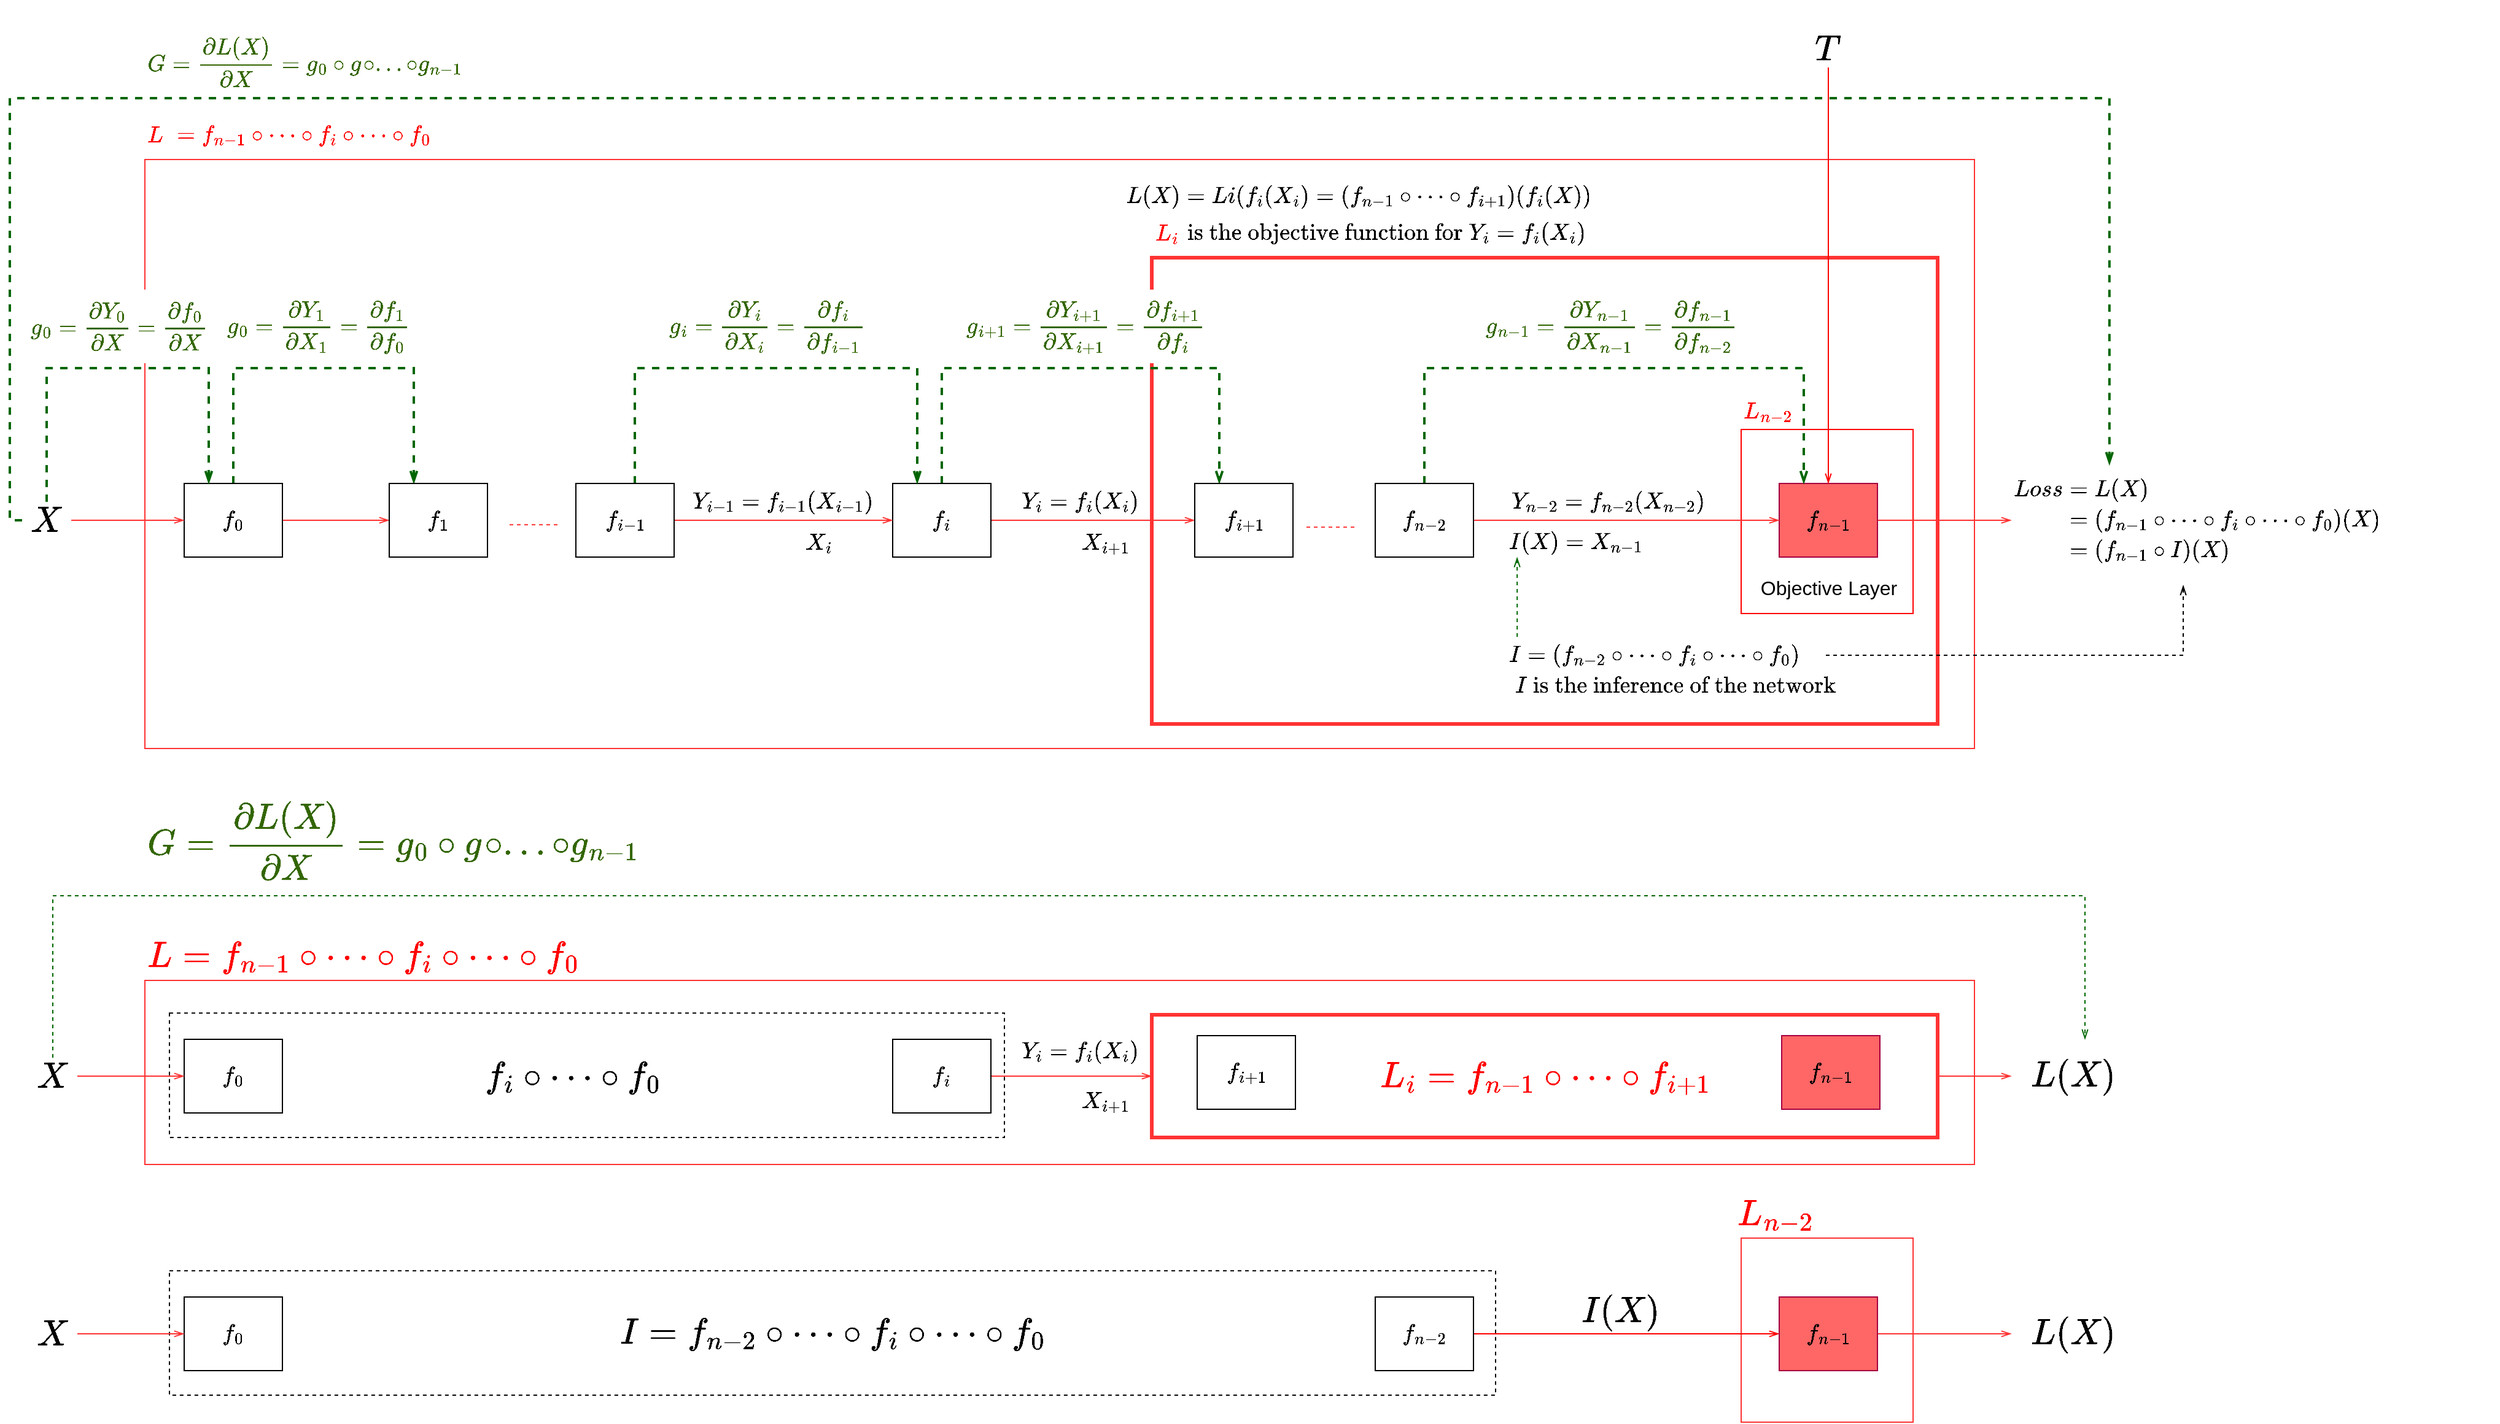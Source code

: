 <mxfile version="12.6.5" type="device"><diagram id="mOl6ry7xw_SO6240aZmH" name="Page-1"><mxGraphModel dx="2370" dy="1360" grid="1" gridSize="10" guides="1" tooltips="1" connect="1" arrows="1" fold="1" page="1" pageScale="1" pageWidth="3300" pageHeight="2339" math="1" shadow="0"><root><mxCell id="0"/><mxCell id="1" parent="0"/><mxCell id="CnzOLVvwgobtMCPcPf76-114" value="" style="rounded=0;whiteSpace=wrap;html=1;fontSize=16;fillColor=none;strokeColor=#FF3333;" vertex="1" parent="1"><mxGeometry x="940" y="1319" width="1490" height="150" as="geometry"/></mxCell><mxCell id="CnzOLVvwgobtMCPcPf76-105" value="" style="rounded=0;whiteSpace=wrap;html=1;fontSize=16;fillColor=none;strokeColor=#000000;dashed=1;" vertex="1" parent="1"><mxGeometry x="960" y="1345.57" width="680" height="101.43" as="geometry"/></mxCell><mxCell id="CnzOLVvwgobtMCPcPf76-61" value="" style="rounded=0;whiteSpace=wrap;html=1;fontSize=16;fillColor=none;strokeColor=#FF3333;" vertex="1" parent="1"><mxGeometry x="940" y="650" width="1490" height="480" as="geometry"/></mxCell><mxCell id="CnzOLVvwgobtMCPcPf76-11" value="" style="rounded=0;whiteSpace=wrap;html=1;fontSize=16;fillColor=none;strokeColor=#FF3333;fontColor=#ffffff;strokeWidth=3;" vertex="1" parent="1"><mxGeometry x="1760" y="730" width="640" height="380" as="geometry"/></mxCell><mxCell id="CnzOLVvwgobtMCPcPf76-9" value="" style="rounded=0;whiteSpace=wrap;html=1;fontSize=16;fillColor=none;strokeColor=#FF0000;" vertex="1" parent="1"><mxGeometry x="2240" y="870" width="140" height="150" as="geometry"/></mxCell><mxCell id="CnzOLVvwgobtMCPcPf76-67" style="edgeStyle=orthogonalEdgeStyle;rounded=0;orthogonalLoop=1;jettySize=auto;html=1;entryX=0.25;entryY=0;entryDx=0;entryDy=0;endArrow=openThin;endFill=0;fontSize=16;fontColor=#FF0000;dashed=1;strokeColor=#006600;strokeWidth=2;" edge="1" parent="1" source="CnzOLVvwgobtMCPcPf76-1" target="CnzOLVvwgobtMCPcPf76-3"><mxGeometry relative="1" as="geometry"><Array as="points"><mxPoint x="1012" y="820"/><mxPoint x="1159" y="820"/></Array></mxGeometry></mxCell><mxCell id="CnzOLVvwgobtMCPcPf76-69" style="edgeStyle=orthogonalEdgeStyle;rounded=0;orthogonalLoop=1;jettySize=auto;html=1;entryX=0;entryY=0.5;entryDx=0;entryDy=0;endArrow=openThin;endFill=0;fontSize=16;fontColor=#FF0000;strokeColor=#FF3333;" edge="1" parent="1" source="CnzOLVvwgobtMCPcPf76-1" target="CnzOLVvwgobtMCPcPf76-3"><mxGeometry relative="1" as="geometry"/></mxCell><mxCell id="CnzOLVvwgobtMCPcPf76-1" value="$$f_0$$" style="rounded=0;whiteSpace=wrap;html=1;fontSize=16;" vertex="1" parent="1"><mxGeometry x="972" y="914" width="80" height="60" as="geometry"/></mxCell><mxCell id="CnzOLVvwgobtMCPcPf76-3" value="$$f_1$$" style="rounded=0;whiteSpace=wrap;html=1;fontSize=16;" vertex="1" parent="1"><mxGeometry x="1139" y="914" width="80" height="60" as="geometry"/></mxCell><mxCell id="CnzOLVvwgobtMCPcPf76-17" value="" style="edgeStyle=orthogonalEdgeStyle;rounded=0;orthogonalLoop=1;jettySize=auto;html=1;fontSize=16;endArrow=openThin;endFill=0;strokeColor=#FF3333;" edge="1" parent="1" source="CnzOLVvwgobtMCPcPf76-4" target="CnzOLVvwgobtMCPcPf76-6"><mxGeometry relative="1" as="geometry"/></mxCell><mxCell id="CnzOLVvwgobtMCPcPf76-72" style="edgeStyle=orthogonalEdgeStyle;rounded=0;orthogonalLoop=1;jettySize=auto;html=1;entryX=0.25;entryY=0;entryDx=0;entryDy=0;endArrow=openThin;endFill=0;fontSize=16;fontColor=#FF0000;dashed=1;strokeColor=#006600;strokeWidth=2;" edge="1" parent="1" source="CnzOLVvwgobtMCPcPf76-4" target="CnzOLVvwgobtMCPcPf76-6"><mxGeometry relative="1" as="geometry"><Array as="points"><mxPoint x="1589" y="820"/><mxPoint x="1815" y="820"/></Array></mxGeometry></mxCell><mxCell id="CnzOLVvwgobtMCPcPf76-4" value="$$f_i$$" style="rounded=0;whiteSpace=wrap;html=1;fontSize=16;" vertex="1" parent="1"><mxGeometry x="1549" y="914.0" width="80" height="60" as="geometry"/></mxCell><mxCell id="CnzOLVvwgobtMCPcPf76-50" style="edgeStyle=orthogonalEdgeStyle;rounded=0;orthogonalLoop=1;jettySize=auto;html=1;endArrow=openThin;endFill=0;fontSize=16;fontColor=#000000;strokeColor=#FF3333;" edge="1" parent="1" source="CnzOLVvwgobtMCPcPf76-5" target="CnzOLVvwgobtMCPcPf76-35"><mxGeometry relative="1" as="geometry"/></mxCell><mxCell id="CnzOLVvwgobtMCPcPf76-5" value="$$f_{n-1}$$" style="rounded=0;whiteSpace=wrap;html=1;fontSize=16;fillColor=#FF6666;strokeColor=#A50040;fontColor=#000000;" vertex="1" parent="1"><mxGeometry x="2271" y="914.0" width="80" height="60" as="geometry"/></mxCell><mxCell id="CnzOLVvwgobtMCPcPf76-6" value="$$f_{i+1}$$" style="rounded=0;whiteSpace=wrap;html=1;fontSize=16;" vertex="1" parent="1"><mxGeometry x="1795" y="914.0" width="80" height="60" as="geometry"/></mxCell><mxCell id="CnzOLVvwgobtMCPcPf76-27" value="" style="edgeStyle=orthogonalEdgeStyle;rounded=0;orthogonalLoop=1;jettySize=auto;html=1;entryX=0;entryY=0.5;entryDx=0;entryDy=0;fontSize=16;endArrow=openThin;endFill=0;strokeColor=#FF3333;" edge="1" parent="1" source="CnzOLVvwgobtMCPcPf76-7" target="CnzOLVvwgobtMCPcPf76-5"><mxGeometry x="-0.003" y="7" relative="1" as="geometry"><mxPoint as="offset"/></mxGeometry></mxCell><mxCell id="CnzOLVvwgobtMCPcPf76-46" style="edgeStyle=orthogonalEdgeStyle;rounded=0;orthogonalLoop=1;jettySize=auto;html=1;entryX=0.25;entryY=0;entryDx=0;entryDy=0;endArrow=openThin;endFill=0;fontSize=16;fontColor=#000000;dashed=1;strokeColor=#006600;strokeWidth=2;" edge="1" parent="1" source="CnzOLVvwgobtMCPcPf76-7" target="CnzOLVvwgobtMCPcPf76-5"><mxGeometry relative="1" as="geometry"><Array as="points"><mxPoint x="1982" y="820"/><mxPoint x="2291" y="820"/></Array></mxGeometry></mxCell><mxCell id="CnzOLVvwgobtMCPcPf76-7" value="$$f_{n-2}$$" style="rounded=0;whiteSpace=wrap;html=1;fontSize=16;" vertex="1" parent="1"><mxGeometry x="1942" y="914.0" width="80" height="60" as="geometry"/></mxCell><mxCell id="CnzOLVvwgobtMCPcPf76-8" value="" style="endArrow=none;dashed=1;html=1;fontSize=16;strokeColor=#FF3333;" edge="1" parent="1"><mxGeometry width="50" height="50" relative="1" as="geometry"><mxPoint x="1886" y="949.66" as="sourcePoint"/><mxPoint x="1926" y="949.66" as="targetPoint"/></mxGeometry></mxCell><mxCell id="CnzOLVvwgobtMCPcPf76-62" style="edgeStyle=orthogonalEdgeStyle;rounded=0;orthogonalLoop=1;jettySize=auto;html=1;entryX=0.25;entryY=0;entryDx=0;entryDy=0;endArrow=openThin;endFill=0;fontSize=16;fontColor=#FF0000;dashed=1;strokeColor=#006600;strokeWidth=2;" edge="1" parent="1" source="CnzOLVvwgobtMCPcPf76-12" target="CnzOLVvwgobtMCPcPf76-1"><mxGeometry relative="1" as="geometry"><Array as="points"><mxPoint x="860" y="820"/><mxPoint x="992" y="820"/></Array></mxGeometry></mxCell><mxCell id="CnzOLVvwgobtMCPcPf76-74" style="edgeStyle=orthogonalEdgeStyle;rounded=0;orthogonalLoop=1;jettySize=auto;html=1;endArrow=openThin;endFill=0;fontSize=16;fontColor=#FF0000;strokeColor=#FF3333;" edge="1" parent="1" source="CnzOLVvwgobtMCPcPf76-12" target="CnzOLVvwgobtMCPcPf76-1"><mxGeometry relative="1" as="geometry"/></mxCell><mxCell id="CnzOLVvwgobtMCPcPf76-76" style="edgeStyle=orthogonalEdgeStyle;rounded=0;orthogonalLoop=1;jettySize=auto;html=1;entryX=0.222;entryY=-0.004;entryDx=0;entryDy=0;entryPerimeter=0;endArrow=openThin;endFill=0;fontSize=16;fontColor=#FF0000;dashed=1;strokeColor=#006600;strokeWidth=2;" edge="1" parent="1" source="CnzOLVvwgobtMCPcPf76-12" target="CnzOLVvwgobtMCPcPf76-35"><mxGeometry relative="1" as="geometry"><Array as="points"><mxPoint x="830" y="944"/><mxPoint x="830" y="600"/><mxPoint x="2540" y="600"/></Array></mxGeometry></mxCell><mxCell id="CnzOLVvwgobtMCPcPf76-12" value="$$X$$" style="text;html=1;strokeColor=none;fillColor=none;align=center;verticalAlign=middle;whiteSpace=wrap;rounded=0;fontSize=25;" vertex="1" parent="1"><mxGeometry x="840" y="929" width="40" height="30" as="geometry"/></mxCell><mxCell id="CnzOLVvwgobtMCPcPf76-14" value="$$L_{i}$$" style="text;html=1;align=left;verticalAlign=middle;resizable=0;points=[];autosize=1;fontSize=16;fontColor=#FF0000;fontStyle=1" vertex="1" parent="1"><mxGeometry x="1761" y="700" width="90" height="20" as="geometry"/></mxCell><mxCell id="CnzOLVvwgobtMCPcPf76-15" value="$$= f_{n-1} \circ \dots \circ f_{i} \circ \dots \circ f_{0}$$" style="text;html=1;align=left;verticalAlign=middle;resizable=0;points=[];autosize=1;fontSize=16;fontColor=#FF0000;" vertex="1" parent="1"><mxGeometry x="964" y="620" width="390" height="20" as="geometry"/></mxCell><mxCell id="CnzOLVvwgobtMCPcPf76-55" style="edgeStyle=orthogonalEdgeStyle;rounded=0;orthogonalLoop=1;jettySize=auto;html=1;entryX=0.25;entryY=0;entryDx=0;entryDy=0;endArrow=openThin;endFill=0;fontSize=16;fontColor=#000000;dashed=1;strokeColor=#006600;strokeWidth=2;" edge="1" parent="1" source="CnzOLVvwgobtMCPcPf76-18" target="CnzOLVvwgobtMCPcPf76-4"><mxGeometry relative="1" as="geometry"><Array as="points"><mxPoint x="1339" y="820"/><mxPoint x="1569" y="820"/></Array></mxGeometry></mxCell><mxCell id="CnzOLVvwgobtMCPcPf76-64" style="edgeStyle=orthogonalEdgeStyle;rounded=0;orthogonalLoop=1;jettySize=auto;html=1;endArrow=openThin;endFill=0;fontSize=16;fontColor=#FF0000;strokeColor=#FF3333;" edge="1" parent="1" source="CnzOLVvwgobtMCPcPf76-18" target="CnzOLVvwgobtMCPcPf76-4"><mxGeometry relative="1" as="geometry"/></mxCell><mxCell id="CnzOLVvwgobtMCPcPf76-18" value="$$f_{i-1}$$" style="rounded=0;whiteSpace=wrap;html=1;fontSize=16;" vertex="1" parent="1"><mxGeometry x="1291" y="914.0" width="80" height="60" as="geometry"/></mxCell><mxCell id="CnzOLVvwgobtMCPcPf76-21" value="$$Y_{i} = f_{i}(X_{i})&amp;nbsp;&lt;br style=&quot;font-size: 16px&quot;&gt;$$" style="text;html=1;align=center;verticalAlign=middle;resizable=0;points=[];autosize=1;fontSize=16;" vertex="1" parent="1"><mxGeometry x="1621" y="909" width="160" height="40" as="geometry"/></mxCell><mxCell id="CnzOLVvwgobtMCPcPf76-26" value="$$&lt;br&gt;G&lt;br&gt;= \frac {\partial L(X)}{\partial X}&lt;br&gt;= g_{0} \circ g_{} \circ ... \circ g_{n-1}&lt;br&gt;$$" style="text;html=1;align=left;verticalAlign=middle;resizable=0;points=[];autosize=1;fontSize=16;fontColor=#336600;" vertex="1" parent="1"><mxGeometry x="940" y="520" width="270" height="100" as="geometry"/></mxCell><mxCell id="CnzOLVvwgobtMCPcPf76-147" style="edgeStyle=orthogonalEdgeStyle;rounded=0;orthogonalLoop=1;jettySize=auto;html=1;entryX=0.5;entryY=0;entryDx=0;entryDy=0;endArrow=openThin;endFill=0;strokeColor=#FF0000;strokeWidth=1;fontSize=25;fontColor=#FF0000;" edge="1" parent="1" source="CnzOLVvwgobtMCPcPf76-29" target="CnzOLVvwgobtMCPcPf76-5"><mxGeometry relative="1" as="geometry"/></mxCell><mxCell id="CnzOLVvwgobtMCPcPf76-29" value="$$T$$" style="text;html=1;strokeColor=none;fillColor=none;align=center;verticalAlign=middle;whiteSpace=wrap;rounded=0;fontSize=25;" vertex="1" parent="1"><mxGeometry x="2291" y="545" width="40" height="30" as="geometry"/></mxCell><mxCell id="CnzOLVvwgobtMCPcPf76-87" style="edgeStyle=orthogonalEdgeStyle;rounded=0;orthogonalLoop=1;jettySize=auto;html=1;entryX=0.389;entryY=1.089;entryDx=0;entryDy=0;entryPerimeter=0;dashed=1;endArrow=openThin;endFill=0;fontSize=16;fontColor=#000000;" edge="1" parent="1" source="CnzOLVvwgobtMCPcPf76-31" target="CnzOLVvwgobtMCPcPf76-35"><mxGeometry relative="1" as="geometry"/></mxCell><mxCell id="CnzOLVvwgobtMCPcPf76-143" style="edgeStyle=orthogonalEdgeStyle;rounded=0;orthogonalLoop=1;jettySize=auto;html=1;entryX=0.057;entryY=1.108;entryDx=0;entryDy=0;entryPerimeter=0;dashed=1;endArrow=openThin;endFill=0;strokeColor=#006600;strokeWidth=1;fontSize=25;fontColor=#336600;" edge="1" parent="1" source="CnzOLVvwgobtMCPcPf76-31" target="CnzOLVvwgobtMCPcPf76-85"><mxGeometry relative="1" as="geometry"><Array as="points"><mxPoint x="2058" y="1006"/></Array></mxGeometry></mxCell><mxCell id="CnzOLVvwgobtMCPcPf76-31" value="$$I = (f_{n-2} \circ \dots \circ f_{i} \circ \dots \circ f_{0})$$" style="text;html=1;align=center;verticalAlign=middle;resizable=0;points=[];autosize=1;fontSize=16;strokeColor=none;dashed=1;" vertex="1" parent="1"><mxGeometry x="2029" y="1039" width="280" height="30" as="geometry"/></mxCell><mxCell id="CnzOLVvwgobtMCPcPf76-35" value="$$&lt;br style=&quot;font-size: 16px;&quot;&gt;\begin{align*}&lt;br style=&quot;font-size: 16px;&quot;&gt;Loss &lt;br style=&quot;font-size: 16px;&quot;&gt;&amp;amp;= L(X) \\&lt;br style=&quot;font-size: 16px;&quot;&gt;&amp;amp;=(f_{n-1} \circ \dots \circ f_{i} \circ \dots \circ f_{0})(X) \\&lt;br style=&quot;font-size: 16px;&quot;&gt;&amp;amp;= (f_{n-1} \circ I)(X)&amp;nbsp;&lt;br style=&quot;font-size: 16px;&quot;&gt;\end{align*}&lt;br style=&quot;font-size: 16px;&quot;&gt;$$" style="text;html=1;align=left;verticalAlign=middle;resizable=0;points=[];autosize=1;fontSize=16;" vertex="1" parent="1"><mxGeometry x="2460" y="899.0" width="360" height="90" as="geometry"/></mxCell><mxCell id="CnzOLVvwgobtMCPcPf76-43" value="&lt;font color=&quot;#ff0000&quot; style=&quot;font-size: 16px;&quot;&gt;$$L_{n-2}$$&lt;/font&gt;" style="text;html=1;align=left;verticalAlign=middle;resizable=0;points=[];autosize=1;fontSize=16;fontStyle=1" vertex="1" parent="1"><mxGeometry x="2240" y="845" width="110" height="20" as="geometry"/></mxCell><mxCell id="CnzOLVvwgobtMCPcPf76-52" value="$$&lt;br style=&quot;font-size: 16px;&quot;&gt;g_{n-1}&lt;br style=&quot;font-size: 16px;&quot;&gt;=\frac {\partial Y_{n-1} }{\partial&amp;nbsp;X_{n-1} }&lt;br style=&quot;font-size: 16px;&quot;&gt;= \frac {\partial f_{n-1} }{\partial&amp;nbsp;f_{n-2} }&lt;br style=&quot;font-size: 16px;&quot;&gt;$$" style="text;html=1;align=left;verticalAlign=middle;resizable=0;points=[];autosize=1;fontSize=16;fontColor=#336600;" vertex="1" parent="1"><mxGeometry x="2030" y="736.0" width="220" height="100" as="geometry"/></mxCell><mxCell id="CnzOLVvwgobtMCPcPf76-56" value="$$&lt;br style=&quot;font-size: 16px;&quot;&gt;g_{i}&lt;br style=&quot;font-size: 16px;&quot;&gt;=\frac {\partial Y_{i} }{\partial&amp;nbsp;X_{i} }&lt;br style=&quot;font-size: 16px;&quot;&gt;= \frac {\partial f_{i} }{\partial&amp;nbsp;f_{i-1} }&lt;br style=&quot;font-size: 16px;&quot;&gt;$$" style="text;html=1;align=left;verticalAlign=middle;resizable=0;points=[];autosize=1;fontSize=16;fontColor=#336600;" vertex="1" parent="1"><mxGeometry x="1365" y="756.0" width="180" height="60" as="geometry"/></mxCell><mxCell id="CnzOLVvwgobtMCPcPf76-57" value="&lt;font style=&quot;font-size: 16px&quot; color=&quot;#000000&quot;&gt;$$L(X) = Li(f_{i}(X_{i}) = (f_{n-1} \circ \dots \circ f_{i+1} )(f_{i}(X))$$&lt;/font&gt;" style="text;html=1;align=left;verticalAlign=middle;resizable=0;points=[];autosize=1;fontSize=16;fontColor=#FF0000;" vertex="1" parent="1"><mxGeometry x="1737" y="670" width="490" height="20" as="geometry"/></mxCell><mxCell id="CnzOLVvwgobtMCPcPf76-59" value="&lt;font color=&quot;#000000&quot; style=&quot;font-size: 16px&quot;&gt;$$\text {is the objective function for } Y_{i} = f_{i}(X_{i})$$&lt;/font&gt;" style="text;html=1;align=left;verticalAlign=middle;resizable=0;points=[];autosize=1;fontSize=16;fontColor=#FF0000;" vertex="1" parent="1"><mxGeometry x="1787" y="700" width="420" height="20" as="geometry"/></mxCell><mxCell id="CnzOLVvwgobtMCPcPf76-63" value="$$&lt;br style=&quot;font-size: 16px&quot;&gt;g_{0}&lt;br style=&quot;font-size: 16px&quot;&gt;=\frac {\partial Y_{0} }{\partial&amp;nbsp;X }&lt;br style=&quot;font-size: 16px&quot;&gt;= \frac {\partial f_{0} }{\partial&amp;nbsp;X }&lt;br style=&quot;font-size: 16px&quot;&gt;$$" style="text;html=1;align=left;verticalAlign=middle;resizable=0;points=[];autosize=1;fontSize=16;fontColor=#336600;fillColor=#ffffff;" vertex="1" parent="1"><mxGeometry x="845" y="756" width="160" height="60" as="geometry"/></mxCell><mxCell id="CnzOLVvwgobtMCPcPf76-65" value="$$Y_{i-1} =f_{i-1}(X_{i-1})$$" style="text;html=1;align=center;verticalAlign=middle;resizable=0;points=[];autosize=1;fontSize=16;" vertex="1" parent="1"><mxGeometry x="1354" y="919" width="210" height="20" as="geometry"/></mxCell><mxCell id="CnzOLVvwgobtMCPcPf76-68" value="$$&lt;br style=&quot;font-size: 16px&quot;&gt;g_{0}&lt;br style=&quot;font-size: 16px&quot;&gt;=\frac {\partial Y_{1} }{\partial&amp;nbsp;X_{1} }&lt;br style=&quot;font-size: 16px&quot;&gt;= \frac {\partial f_{1} }{\partial&amp;nbsp;f_{0} }&lt;br style=&quot;font-size: 16px&quot;&gt;$$" style="text;html=1;align=left;verticalAlign=middle;resizable=0;points=[];autosize=1;fontSize=16;fontColor=#336600;" vertex="1" parent="1"><mxGeometry x="1005" y="756" width="180" height="60" as="geometry"/></mxCell><mxCell id="CnzOLVvwgobtMCPcPf76-70" value="$$X_{i}&amp;nbsp;$$" style="text;html=1;align=center;verticalAlign=middle;resizable=0;points=[];autosize=1;fontSize=16;" vertex="1" parent="1"><mxGeometry x="1444" y="952" width="90" height="20" as="geometry"/></mxCell><mxCell id="CnzOLVvwgobtMCPcPf76-71" value="&lt;span style=&quot;color: rgb(0 , 0 , 0)&quot;&gt;$$X_{i+1}$$&lt;/span&gt;" style="text;html=1;align=center;verticalAlign=middle;resizable=0;points=[];autosize=1;fontSize=16;fontColor=#FF0000;" vertex="1" parent="1"><mxGeometry x="1672" y="952" width="100" height="20" as="geometry"/></mxCell><mxCell id="CnzOLVvwgobtMCPcPf76-73" value="$$&lt;br style=&quot;font-size: 16px&quot;&gt;g_{i+1}&lt;br style=&quot;font-size: 16px&quot;&gt;=\frac {\partial Y_{i+1} }{\partial&amp;nbsp;X_{i+1} }&lt;br style=&quot;font-size: 16px&quot;&gt;= \frac {\partial f_{i+1} }{\partial&amp;nbsp;f_{i} }&lt;br style=&quot;font-size: 16px&quot;&gt;$$" style="text;html=1;align=left;verticalAlign=middle;resizable=0;points=[];autosize=1;fontSize=16;fontColor=#336600;fillColor=#ffffff;" vertex="1" parent="1"><mxGeometry x="1607" y="756.0" width="180" height="60" as="geometry"/></mxCell><mxCell id="CnzOLVvwgobtMCPcPf76-75" value="" style="endArrow=none;dashed=1;html=1;fontSize=16;strokeColor=#FF3333;" edge="1" parent="1"><mxGeometry width="50" height="50" relative="1" as="geometry"><mxPoint x="1237" y="947.66" as="sourcePoint"/><mxPoint x="1277" y="947.66" as="targetPoint"/></mxGeometry></mxCell><mxCell id="CnzOLVvwgobtMCPcPf76-84" value="$$Y_{n-2}&amp;nbsp; = f_{n-2}(X_{n-2})$$" style="text;html=1;align=left;verticalAlign=middle;resizable=0;points=[];autosize=1;fontSize=16;" vertex="1" parent="1"><mxGeometry x="2051" y="919.0" width="180" height="20" as="geometry"/></mxCell><mxCell id="CnzOLVvwgobtMCPcPf76-85" value="$$I(X) = X_{n-1}$$" style="text;html=1;align=left;verticalAlign=middle;resizable=0;points=[];autosize=1;fontSize=16;fontColor=#000000;" vertex="1" parent="1"><mxGeometry x="2049" y="952.0" width="150" height="20" as="geometry"/></mxCell><mxCell id="CnzOLVvwgobtMCPcPf76-88" value="Objective Layer" style="text;html=1;align=center;verticalAlign=middle;resizable=0;points=[];autosize=1;fontSize=16;fontColor=#000000;" vertex="1" parent="1"><mxGeometry x="2246" y="989" width="130" height="20" as="geometry"/></mxCell><mxCell id="CnzOLVvwgobtMCPcPf76-95" value="&lt;font color=&quot;#000000&quot; style=&quot;font-size: 16px&quot;&gt;$$I \text{ is the inference of the network}$$&lt;/font&gt;" style="text;html=1;align=center;verticalAlign=middle;resizable=0;points=[];autosize=1;fontSize=16;fontColor=#FF0000;" vertex="1" parent="1"><mxGeometry x="2026" y="1069" width="320" height="20" as="geometry"/></mxCell><mxCell id="CnzOLVvwgobtMCPcPf76-96" value="&lt;font color=&quot;#ff0000&quot; style=&quot;font-size: 16px&quot;&gt;$$L$$&lt;/font&gt;" style="text;html=1;align=left;verticalAlign=middle;resizable=0;points=[];autosize=1;fontSize=16;fontStyle=1" vertex="1" parent="1"><mxGeometry x="940" y="620" width="20" height="20" as="geometry"/></mxCell><mxCell id="CnzOLVvwgobtMCPcPf76-116" style="edgeStyle=orthogonalEdgeStyle;rounded=0;orthogonalLoop=1;jettySize=auto;html=1;endArrow=openThin;endFill=0;strokeColor=#FF3333;strokeWidth=1;fontSize=25;fontColor=#000000;" edge="1" parent="1" source="CnzOLVvwgobtMCPcPf76-101" target="CnzOLVvwgobtMCPcPf76-115"><mxGeometry relative="1" as="geometry"/></mxCell><mxCell id="CnzOLVvwgobtMCPcPf76-101" value="" style="rounded=0;whiteSpace=wrap;html=1;fontSize=16;fillColor=none;strokeColor=#FF3333;fontColor=#ffffff;strokeWidth=3;" vertex="1" parent="1"><mxGeometry x="1760" y="1347" width="640" height="100" as="geometry"/></mxCell><mxCell id="CnzOLVvwgobtMCPcPf76-108" style="edgeStyle=orthogonalEdgeStyle;rounded=0;orthogonalLoop=1;jettySize=auto;html=1;entryX=0;entryY=0.5;entryDx=0;entryDy=0;endArrow=openThin;endFill=0;strokeColor=#FF3333;strokeWidth=1;fontSize=25;fontColor=#000000;" edge="1" parent="1" source="CnzOLVvwgobtMCPcPf76-102" target="CnzOLVvwgobtMCPcPf76-101"><mxGeometry relative="1" as="geometry"/></mxCell><mxCell id="CnzOLVvwgobtMCPcPf76-102" value="$$f_i$$" style="rounded=0;whiteSpace=wrap;html=1;fontSize=16;" vertex="1" parent="1"><mxGeometry x="1549" y="1367.0" width="80" height="60" as="geometry"/></mxCell><mxCell id="CnzOLVvwgobtMCPcPf76-103" value="$$L_{i} = f_{n-1} \circ \dots \circ f_{i+1}$$" style="text;html=1;align=center;verticalAlign=middle;resizable=0;points=[];autosize=1;fontSize=25;fontColor=#FF0000;fontStyle=0" vertex="1" parent="1"><mxGeometry x="1845" y="1377" width="470" height="40" as="geometry"/></mxCell><mxCell id="CnzOLVvwgobtMCPcPf76-104" value="$$f_0$$" style="rounded=0;whiteSpace=wrap;html=1;fontSize=16;" vertex="1" parent="1"><mxGeometry x="972" y="1367" width="80" height="60" as="geometry"/></mxCell><mxCell id="CnzOLVvwgobtMCPcPf76-106" value="$$f_{i} \circ&amp;nbsp; \dots \circ f_{0}$$" style="text;html=1;align=left;verticalAlign=middle;resizable=0;points=[];autosize=1;fontSize=25;" vertex="1" parent="1"><mxGeometry x="1215" y="1377" width="150" height="40" as="geometry"/></mxCell><mxCell id="CnzOLVvwgobtMCPcPf76-109" value="$$Y_{i} = f_{i}(X_{i})&amp;nbsp;&lt;br style=&quot;font-size: 16px&quot;&gt;$$" style="text;html=1;align=center;verticalAlign=middle;resizable=0;points=[];autosize=1;fontSize=16;" vertex="1" parent="1"><mxGeometry x="1641" y="1367" width="120" height="20" as="geometry"/></mxCell><mxCell id="CnzOLVvwgobtMCPcPf76-110" value="&lt;span style=&quot;color: rgb(0 , 0 , 0)&quot;&gt;$$X_{i+1}$$&lt;/span&gt;" style="text;html=1;align=center;verticalAlign=middle;resizable=0;points=[];autosize=1;fontSize=16;fontColor=#FF0000;" vertex="1" parent="1"><mxGeometry x="1672" y="1407" width="100" height="20" as="geometry"/></mxCell><mxCell id="CnzOLVvwgobtMCPcPf76-111" style="edgeStyle=orthogonalEdgeStyle;rounded=0;orthogonalLoop=1;jettySize=auto;html=1;endArrow=openThin;endFill=0;fontSize=16;fontColor=#FF0000;strokeColor=#FF3333;" edge="1" parent="1" source="CnzOLVvwgobtMCPcPf76-112" target="CnzOLVvwgobtMCPcPf76-104"><mxGeometry relative="1" as="geometry"><mxPoint x="977" y="1397" as="targetPoint"/></mxGeometry></mxCell><mxCell id="CnzOLVvwgobtMCPcPf76-119" style="edgeStyle=orthogonalEdgeStyle;rounded=0;orthogonalLoop=1;jettySize=auto;html=1;entryX=0.6;entryY=-0.25;entryDx=0;entryDy=0;entryPerimeter=0;endArrow=openThin;endFill=0;strokeColor=#006600;strokeWidth=1;fontSize=25;fontColor=#336600;dashed=1;" edge="1" parent="1" source="CnzOLVvwgobtMCPcPf76-112" target="CnzOLVvwgobtMCPcPf76-115"><mxGeometry relative="1" as="geometry"><Array as="points"><mxPoint x="865" y="1250"/><mxPoint x="2520" y="1250"/></Array></mxGeometry></mxCell><mxCell id="CnzOLVvwgobtMCPcPf76-112" value="$$X$$" style="text;html=1;strokeColor=none;fillColor=none;align=center;verticalAlign=middle;whiteSpace=wrap;rounded=0;fontSize=25;" vertex="1" parent="1"><mxGeometry x="845" y="1382" width="40" height="30" as="geometry"/></mxCell><mxCell id="CnzOLVvwgobtMCPcPf76-115" value="$$L(X)$$" style="text;html=1;align=center;verticalAlign=middle;resizable=0;points=[];autosize=1;fontSize=25;fontColor=#000000;" vertex="1" parent="1"><mxGeometry x="2460" y="1377" width="100" height="40" as="geometry"/></mxCell><mxCell id="CnzOLVvwgobtMCPcPf76-117" value="$$L = f_{n-1} \circ \dots \circ f_{i} \circ \dots \circ f_{0}$$" style="text;html=1;align=left;verticalAlign=middle;resizable=0;points=[];autosize=1;fontSize=25;fontColor=#FF0000;fontStyle=0" vertex="1" parent="1"><mxGeometry x="940" y="1279" width="630" height="40" as="geometry"/></mxCell><mxCell id="CnzOLVvwgobtMCPcPf76-118" value="$$&lt;br style=&quot;font-size: 25px;&quot;&gt;G&lt;br style=&quot;font-size: 25px;&quot;&gt;= \frac {\partial L(X)}{\partial X}&lt;br style=&quot;font-size: 25px;&quot;&gt;= g_{0} \circ g_{} \circ ... \circ g_{n-1}&lt;br style=&quot;font-size: 25px;&quot;&gt;$$" style="text;html=1;align=left;verticalAlign=middle;resizable=0;points=[];autosize=1;fontSize=25;fontColor=#336600;" vertex="1" parent="1"><mxGeometry x="940" y="1160" width="420" height="90" as="geometry"/></mxCell><mxCell id="CnzOLVvwgobtMCPcPf76-120" value="" style="rounded=0;whiteSpace=wrap;html=1;fontSize=16;fillColor=none;strokeColor=#FF3333;" vertex="1" parent="1"><mxGeometry x="2240" y="1529" width="140" height="150" as="geometry"/></mxCell><mxCell id="CnzOLVvwgobtMCPcPf76-121" value="" style="rounded=0;whiteSpace=wrap;html=1;fontSize=16;fillColor=none;strokeColor=#000000;dashed=1;align=center;" vertex="1" parent="1"><mxGeometry x="960" y="1555.57" width="1080" height="101.43" as="geometry"/></mxCell><mxCell id="CnzOLVvwgobtMCPcPf76-122" style="edgeStyle=orthogonalEdgeStyle;rounded=0;orthogonalLoop=1;jettySize=auto;html=1;endArrow=openThin;endFill=0;strokeColor=#FF3333;strokeWidth=1;fontSize=25;fontColor=#000000;" edge="1" parent="1" source="CnzOLVvwgobtMCPcPf76-135" target="CnzOLVvwgobtMCPcPf76-133"><mxGeometry relative="1" as="geometry"><mxPoint x="2400" y="1607" as="sourcePoint"/></mxGeometry></mxCell><mxCell id="CnzOLVvwgobtMCPcPf76-144" style="edgeStyle=orthogonalEdgeStyle;rounded=0;orthogonalLoop=1;jettySize=auto;html=1;entryX=0;entryY=0.5;entryDx=0;entryDy=0;endArrow=openThin;endFill=0;strokeColor=#FF0000;strokeWidth=1;fontSize=25;fontColor=#336600;" edge="1" parent="1" source="CnzOLVvwgobtMCPcPf76-125" target="CnzOLVvwgobtMCPcPf76-135"><mxGeometry relative="1" as="geometry"/></mxCell><mxCell id="CnzOLVvwgobtMCPcPf76-125" value="$$f_{n-2}$$" style="rounded=0;whiteSpace=wrap;html=1;fontSize=16;" vertex="1" parent="1"><mxGeometry x="1942" y="1577.0" width="80" height="60" as="geometry"/></mxCell><mxCell id="CnzOLVvwgobtMCPcPf76-127" value="$$f_0$$" style="rounded=0;whiteSpace=wrap;html=1;fontSize=16;" vertex="1" parent="1"><mxGeometry x="972" y="1577" width="80" height="60" as="geometry"/></mxCell><mxCell id="CnzOLVvwgobtMCPcPf76-131" style="edgeStyle=orthogonalEdgeStyle;rounded=0;orthogonalLoop=1;jettySize=auto;html=1;endArrow=openThin;endFill=0;fontSize=16;fontColor=#FF0000;strokeColor=#FF3333;" edge="1" parent="1" source="CnzOLVvwgobtMCPcPf76-132" target="CnzOLVvwgobtMCPcPf76-127"><mxGeometry relative="1" as="geometry"><mxPoint x="977" y="1607" as="targetPoint"/></mxGeometry></mxCell><mxCell id="CnzOLVvwgobtMCPcPf76-132" value="$$X$$" style="text;html=1;strokeColor=none;fillColor=none;align=center;verticalAlign=middle;whiteSpace=wrap;rounded=0;fontSize=25;" vertex="1" parent="1"><mxGeometry x="845" y="1592" width="40" height="30" as="geometry"/></mxCell><mxCell id="CnzOLVvwgobtMCPcPf76-133" value="$$L(X)$$" style="text;html=1;align=center;verticalAlign=middle;resizable=0;points=[];autosize=1;fontSize=25;fontColor=#000000;" vertex="1" parent="1"><mxGeometry x="2460" y="1587" width="100" height="40" as="geometry"/></mxCell><mxCell id="CnzOLVvwgobtMCPcPf76-134" value="&lt;font color=&quot;#000000&quot;&gt;$$I = f_{n-2} \circ \dots \circ f_{i} \circ \dots \circ f_{0}$$&lt;/font&gt;" style="text;html=1;align=center;verticalAlign=middle;resizable=0;points=[];autosize=1;fontSize=25;fontColor=#FF0000;fontStyle=0" vertex="1" parent="1"><mxGeometry x="1190.0" y="1586.29" width="620" height="40" as="geometry"/></mxCell><mxCell id="CnzOLVvwgobtMCPcPf76-135" value="$$f_{n-1}$$" style="rounded=0;whiteSpace=wrap;html=1;fontSize=16;fillColor=#FF6666;strokeColor=#A50040;fontColor=#000000;" vertex="1" parent="1"><mxGeometry x="2271" y="1577.0" width="80" height="60" as="geometry"/></mxCell><mxCell id="CnzOLVvwgobtMCPcPf76-136" value="&lt;font color=&quot;#ff0000&quot; style=&quot;font-size: 25px;&quot;&gt;$$L_{n-2}$$&lt;/font&gt;" style="text;html=1;align=left;verticalAlign=middle;resizable=0;points=[];autosize=1;fontSize=25;fontStyle=1" vertex="1" parent="1"><mxGeometry x="2235" y="1489" width="160" height="40" as="geometry"/></mxCell><mxCell id="CnzOLVvwgobtMCPcPf76-138" value="$$I(X)$$" style="text;html=1;align=center;verticalAlign=middle;resizable=0;points=[];autosize=1;fontSize=25;fontColor=#000000;" vertex="1" parent="1"><mxGeometry x="2086" y="1569.0" width="110" height="40" as="geometry"/></mxCell><mxCell id="CnzOLVvwgobtMCPcPf76-145" value="$$f_{n-1}$$" style="rounded=0;whiteSpace=wrap;html=1;fontSize=16;fillColor=#FF6666;strokeColor=#A50040;fontColor=#000000;" vertex="1" parent="1"><mxGeometry x="2273" y="1364.0" width="80" height="60" as="geometry"/></mxCell><mxCell id="CnzOLVvwgobtMCPcPf76-146" value="$$f_{i+1}$$" style="rounded=0;whiteSpace=wrap;html=1;fontSize=16;" vertex="1" parent="1"><mxGeometry x="1797" y="1364.0" width="80" height="60" as="geometry"/></mxCell></root></mxGraphModel></diagram></mxfile>